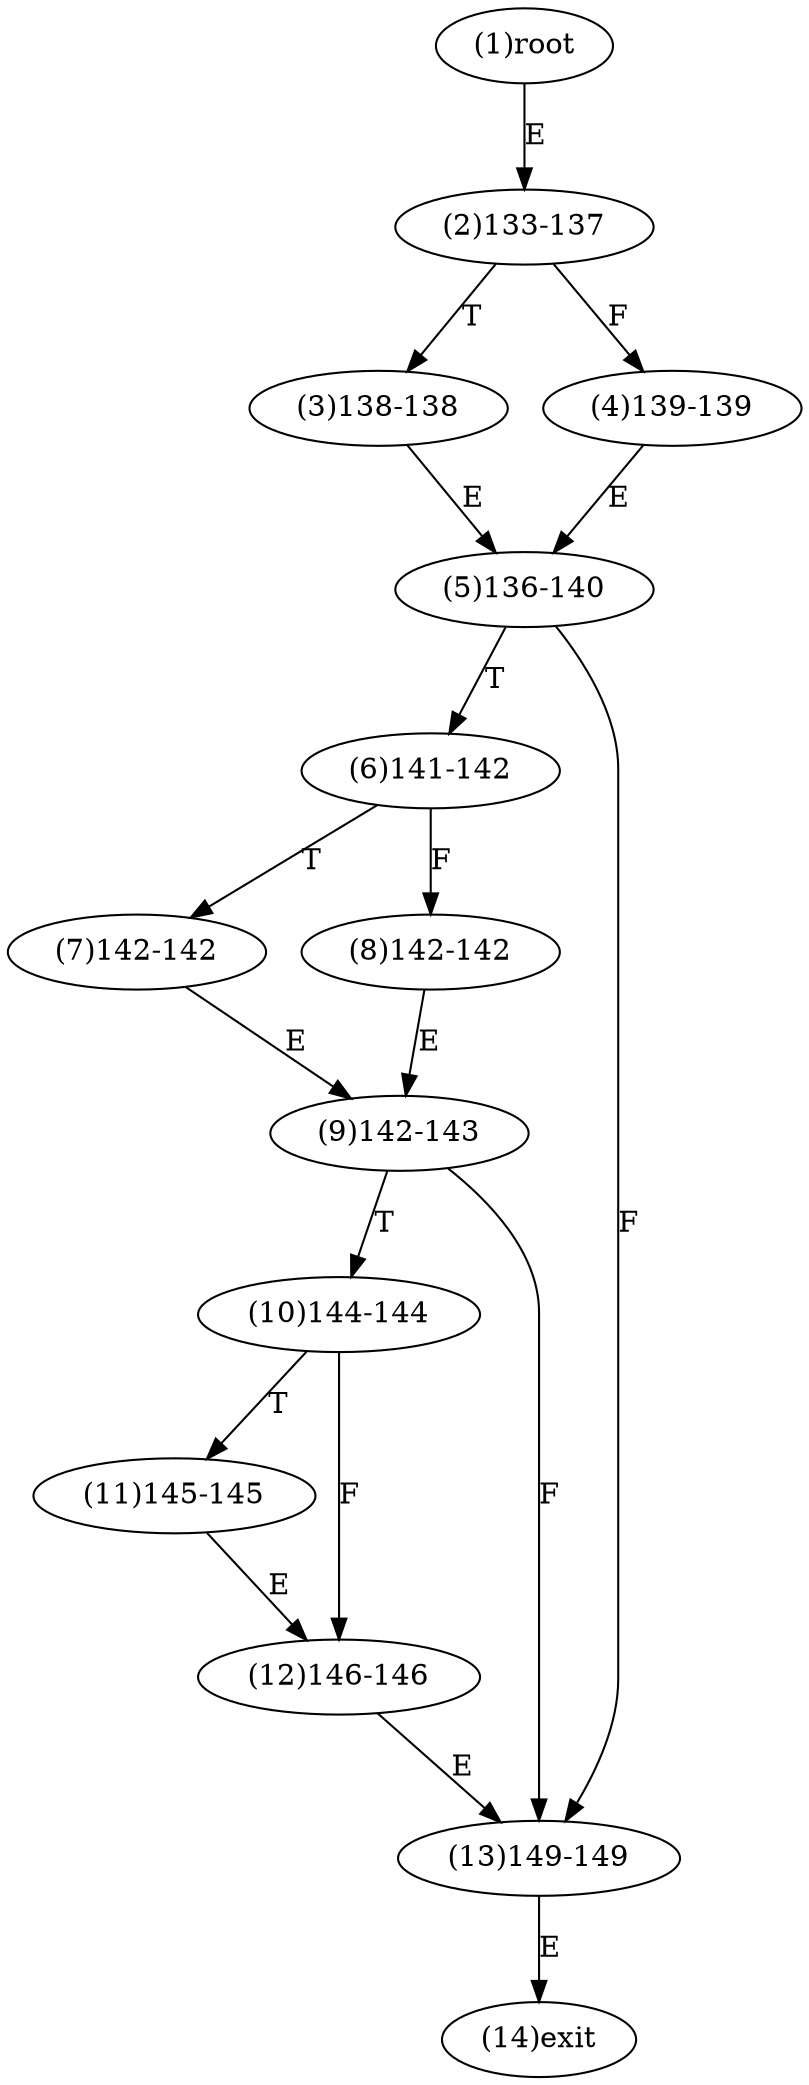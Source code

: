 digraph "" { 
1[ label="(1)root"];
2[ label="(2)133-137"];
3[ label="(3)138-138"];
4[ label="(4)139-139"];
5[ label="(5)136-140"];
6[ label="(6)141-142"];
7[ label="(7)142-142"];
8[ label="(8)142-142"];
9[ label="(9)142-143"];
10[ label="(10)144-144"];
11[ label="(11)145-145"];
12[ label="(12)146-146"];
13[ label="(13)149-149"];
14[ label="(14)exit"];
1->2[ label="E"];
2->4[ label="F"];
2->3[ label="T"];
3->5[ label="E"];
4->5[ label="E"];
5->13[ label="F"];
5->6[ label="T"];
6->8[ label="F"];
6->7[ label="T"];
7->9[ label="E"];
8->9[ label="E"];
9->13[ label="F"];
9->10[ label="T"];
10->12[ label="F"];
10->11[ label="T"];
11->12[ label="E"];
12->13[ label="E"];
13->14[ label="E"];
}